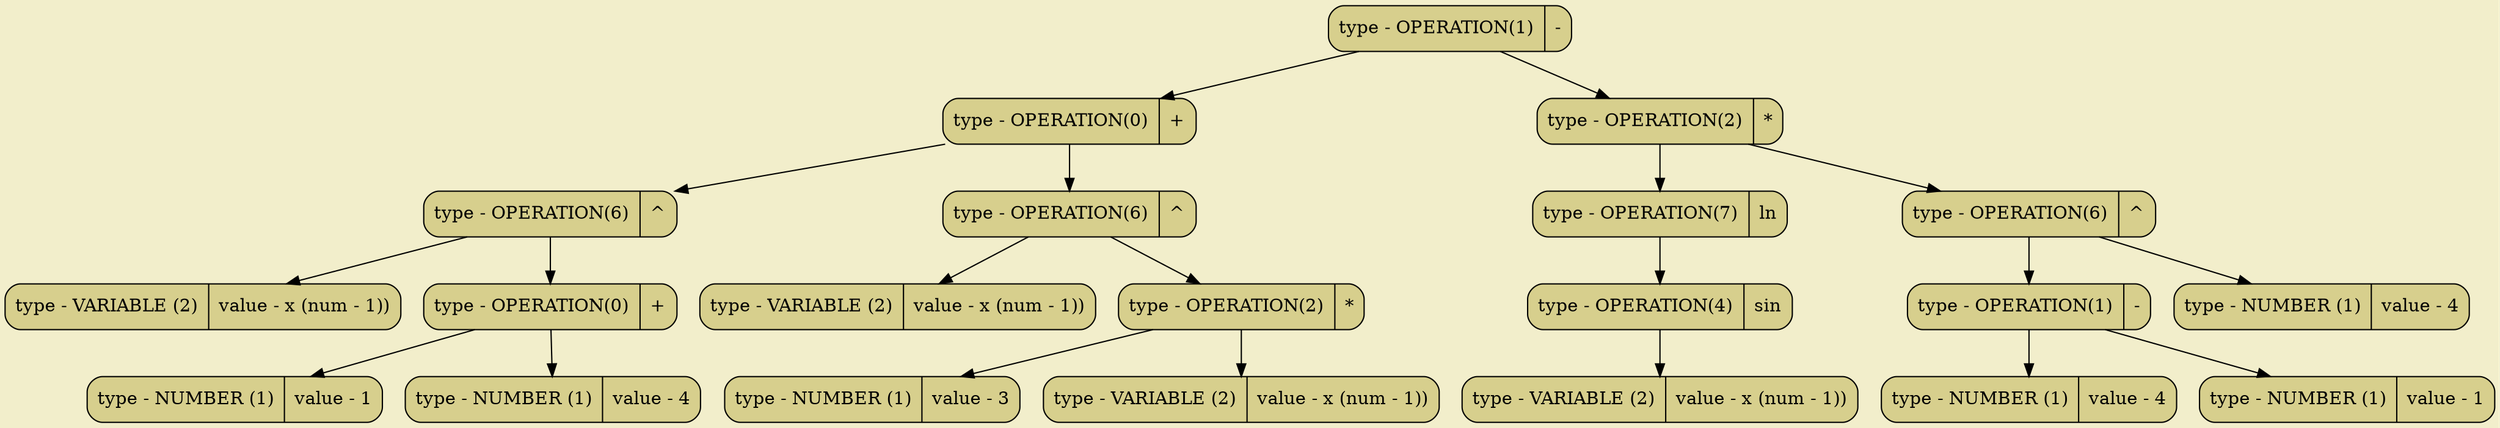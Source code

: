 digraph
{
bgcolor="#F2EECB";
rankdir = TB;
POINT_0x610c3da94910[shape=Mrecord, label = "type - OPERATION(1) | -", style="filled",fillcolor="#D7CF8D"]
POINT_0x610c3da94750[shape=Mrecord, label = "type - OPERATION(0) | +", style="filled",fillcolor="#D7CF8D"]
POINT_0x610c3da94630[shape=Mrecord, label = "type - OPERATION(6) | ^", style="filled",fillcolor="#D7CF8D"]
POINT_0x610c3da94600[shape=Mrecord, label = "type - VARIABLE (2) | value - x (num - 1))", style="filled",fillcolor="#D7CF8D"]
POINT_0x610c3da946c0[shape=Mrecord, label = "type - OPERATION(0) | +", style="filled",fillcolor="#D7CF8D"]
POINT_0x610c3da94690[shape=Mrecord, label = "type - NUMBER (1) | value - 1", style="filled",fillcolor="#D7CF8D"]
POINT_0x610c3da946f0[shape=Mrecord, label = "type - NUMBER (1) | value - 4", style="filled",fillcolor="#D7CF8D"]
POINT_0x610c3da947d0[shape=Mrecord, label = "type - OPERATION(6) | ^", style="filled",fillcolor="#D7CF8D"]
POINT_0x610c3da947a0[shape=Mrecord, label = "type - VARIABLE (2) | value - x (num - 1))", style="filled",fillcolor="#D7CF8D"]
POINT_0x610c3da94860[shape=Mrecord, label = "type - OPERATION(2) | *", style="filled",fillcolor="#D7CF8D"]
POINT_0x610c3da94830[shape=Mrecord, label = "type - NUMBER (1) | value - 3", style="filled",fillcolor="#D7CF8D"]
POINT_0x610c3da948b0[shape=Mrecord, label = "type - VARIABLE (2) | value - x (num - 1))", style="filled",fillcolor="#D7CF8D"]
POINT_0x610c3da94af0[shape=Mrecord, label = "type - OPERATION(2) | *", style="filled",fillcolor="#D7CF8D"]
POINT_0x610c3da94960[shape=Mrecord, label = "type - OPERATION(7) | ln", style="filled",fillcolor="#D7CF8D"]
POINT_0x610c3da949e0[shape=Mrecord, label = "type - OPERATION(4) | sin", style="filled",fillcolor="#D7CF8D"]
POINT_0x610c3da94a60[shape=Mrecord, label = "type - VARIABLE (2) | value - x (num - 1))", style="filled",fillcolor="#D7CF8D"]
POINT_0x610c3da94c10[shape=Mrecord, label = "type - OPERATION(6) | ^", style="filled",fillcolor="#D7CF8D"]
POINT_0x610c3da94b80[shape=Mrecord, label = "type - OPERATION(1) | -", style="filled",fillcolor="#D7CF8D"]
POINT_0x610c3da94b50[shape=Mrecord, label = "type - NUMBER (1) | value - 4", style="filled",fillcolor="#D7CF8D"]
POINT_0x610c3da94bb0[shape=Mrecord, label = "type - NUMBER (1) | value - 1", style="filled",fillcolor="#D7CF8D"]
POINT_0x610c3da94c40[shape=Mrecord, label = "type - NUMBER (1) | value - 4", style="filled",fillcolor="#D7CF8D"]
POINT_0x610c3da94910 -> POINT_0x610c3da94750
POINT_0x610c3da94910 -> POINT_0x610c3da94af0
POINT_0x610c3da94750 -> POINT_0x610c3da94630
POINT_0x610c3da94750 -> POINT_0x610c3da947d0
POINT_0x610c3da94630 -> POINT_0x610c3da94600
POINT_0x610c3da94630 -> POINT_0x610c3da946c0
POINT_0x610c3da946c0 -> POINT_0x610c3da94690
POINT_0x610c3da946c0 -> POINT_0x610c3da946f0
POINT_0x610c3da947d0 -> POINT_0x610c3da947a0
POINT_0x610c3da947d0 -> POINT_0x610c3da94860
POINT_0x610c3da94860 -> POINT_0x610c3da94830
POINT_0x610c3da94860 -> POINT_0x610c3da948b0
POINT_0x610c3da94af0 -> POINT_0x610c3da94960
POINT_0x610c3da94af0 -> POINT_0x610c3da94c10
POINT_0x610c3da94960 -> POINT_0x610c3da949e0
POINT_0x610c3da949e0 -> POINT_0x610c3da94a60
POINT_0x610c3da94c10 -> POINT_0x610c3da94b80
POINT_0x610c3da94c10 -> POINT_0x610c3da94c40
POINT_0x610c3da94b80 -> POINT_0x610c3da94b50
POINT_0x610c3da94b80 -> POINT_0x610c3da94bb0
}
